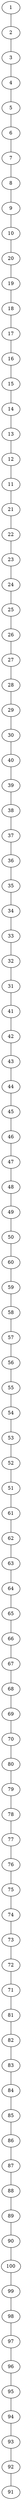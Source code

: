 graph g_m_99{
1--2
2--3
3--4
4--5
5--6
6--7
7--8
8--9
9--10
10--20
20--19
19--18
18--17
17--16
16--15
15--14
14--13
13--12
12--11
11--21
21--22
22--23
23--24
24--25
25--26
26--27
27--28
28--29
29--30
30--40
40--39
39--38
38--37
37--36
36--35
35--34
34--33
33--32
32--31
31--41
41--42
42--43
43--44
44--45
45--46
46--47
47--48
48--49
49--50
50--60
60--59
59--58
58--57
57--56
56--55
55--54
54--53
53--52
52--51
51--61
61--62
62--63
63--64
64--65
65--66
66--67
67--68
68--69
69--70
70--80
80--79
79--78
78--77
77--76
76--75
75--74
74--73
73--72
72--71
71--81
81--82
82--83
83--84
84--85
85--86
86--87
87--88
88--89
89--90
90--100
100--99
99--98
98--97
97--96
96--95
95--94
94--93
93--92
92--91
}
